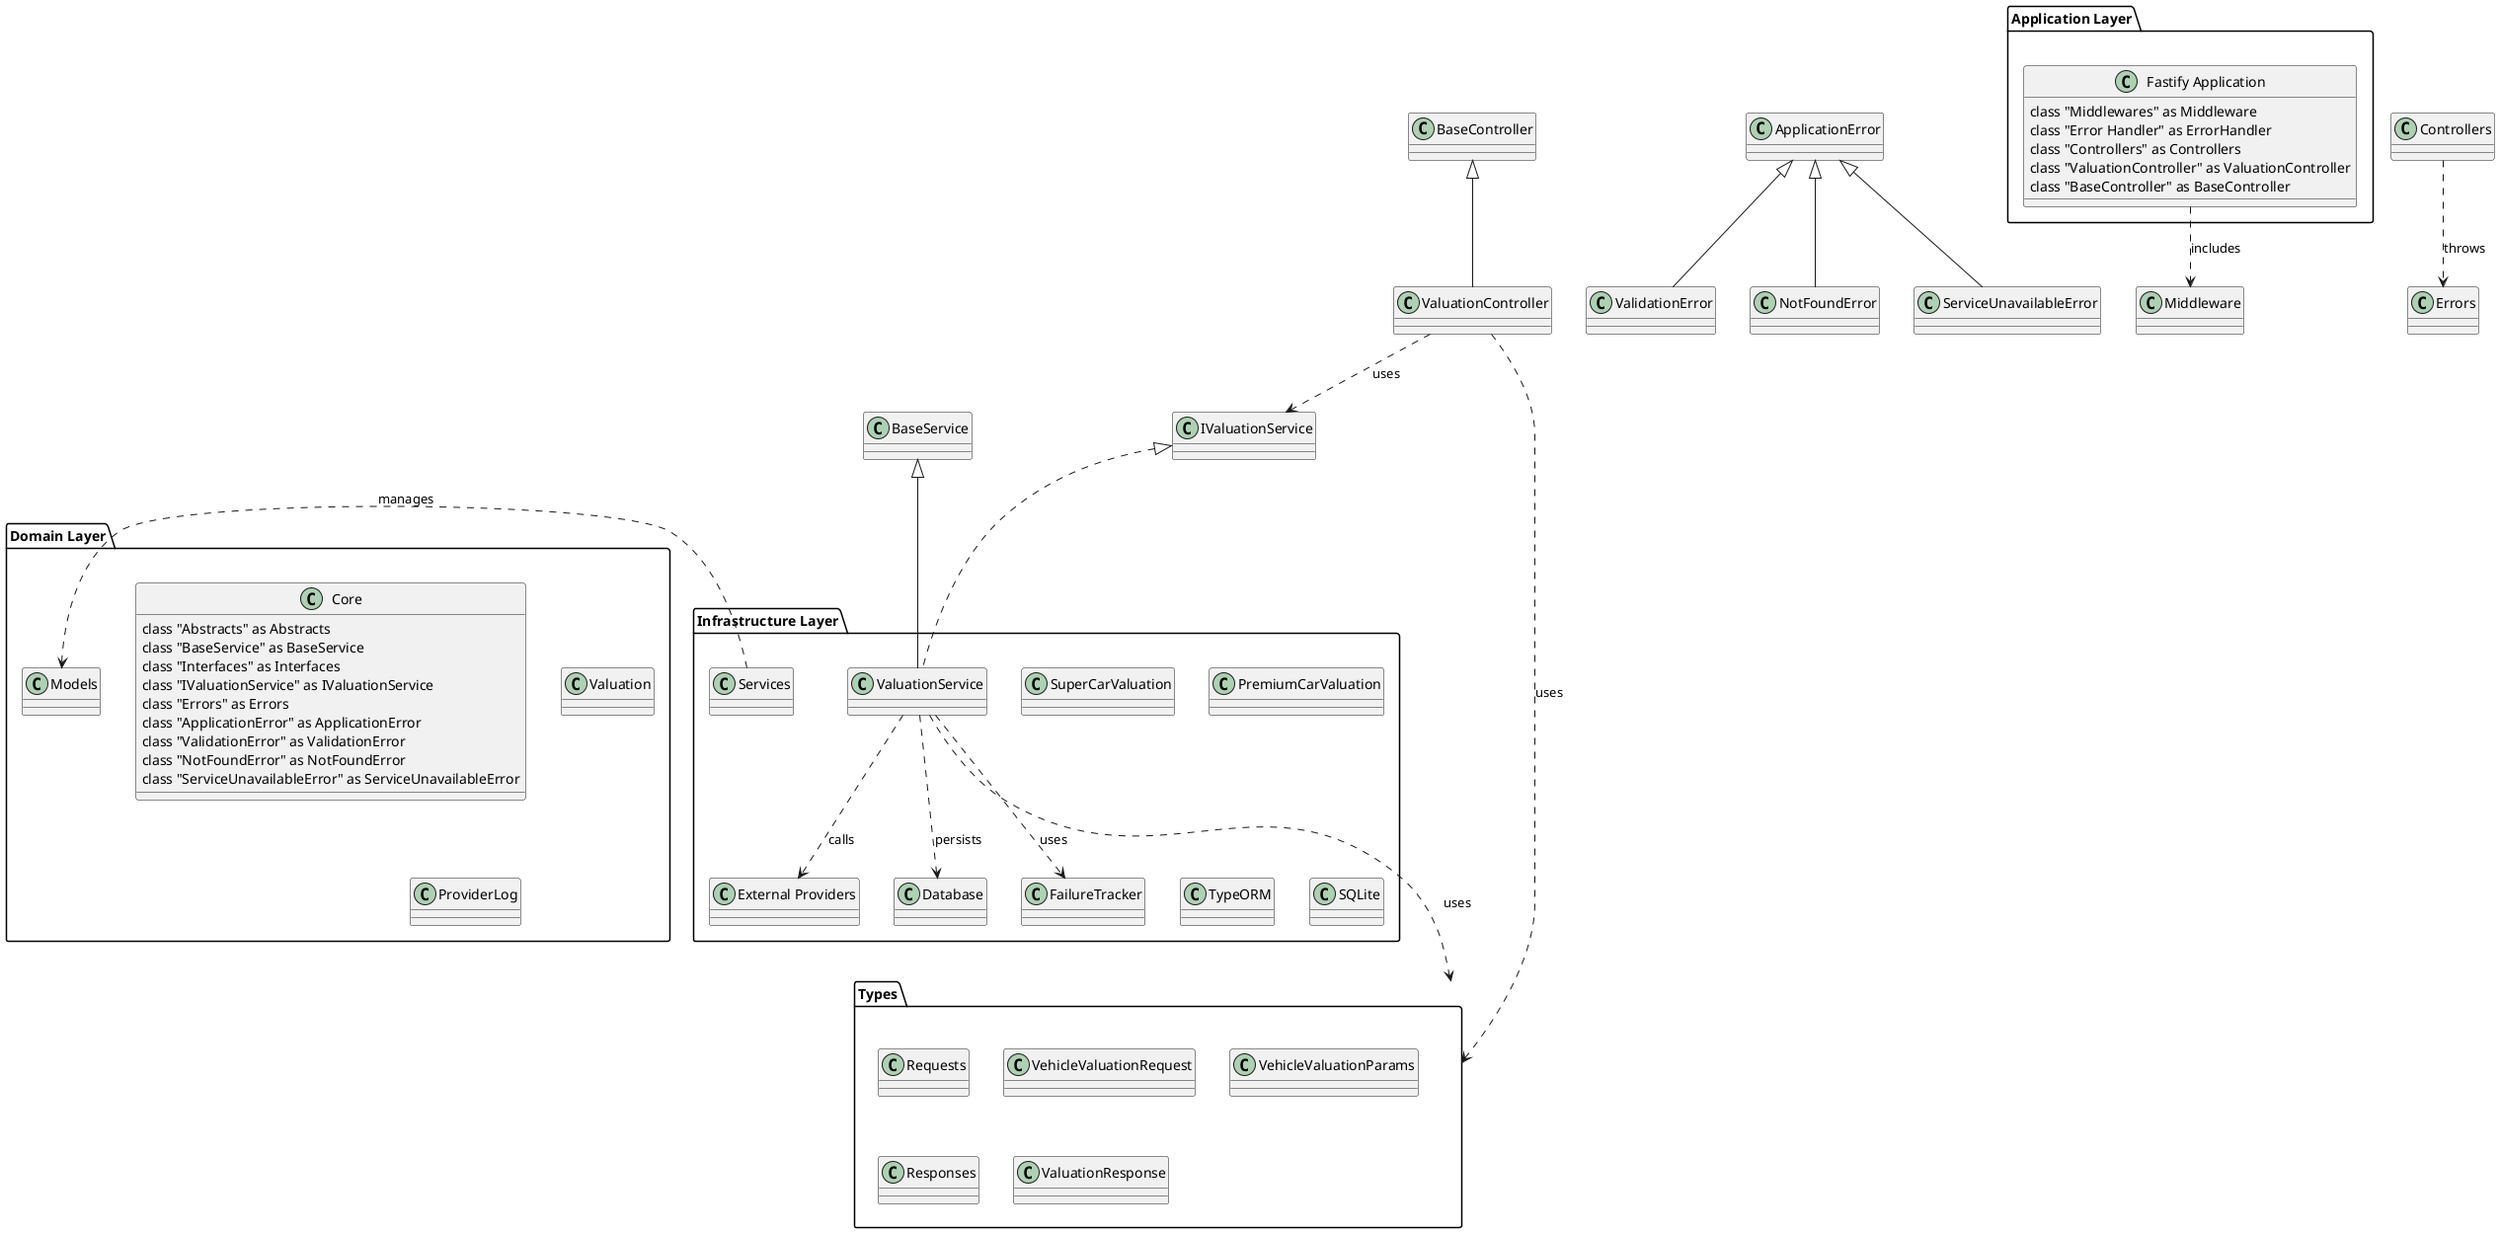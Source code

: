 @startuml Architecture Diagram

' Define rectangle shape
!define RECTANGLE class

' Application Layer
package "Application Layer" {
    RECTANGLE "Fastify Application" as App {
        RECTANGLE "Middlewares" as Middleware
        RECTANGLE "Error Handler" as ErrorHandler
        RECTANGLE "Controllers" as Controllers
        RECTANGLE "ValuationController" as ValuationController
        RECTANGLE "BaseController" as BaseController
    }
}

' Domain Layer
package "Domain Layer" {
    RECTANGLE "Core" as Core {
        RECTANGLE "Abstracts" as Abstracts
        RECTANGLE "BaseService" as BaseService
        RECTANGLE "Interfaces" as Interfaces
        RECTANGLE "IValuationService" as IValuationService
        RECTANGLE "Errors" as Errors
        RECTANGLE "ApplicationError" as ApplicationError
        RECTANGLE "ValidationError" as ValidationError
        RECTANGLE "NotFoundError" as NotFoundError
        RECTANGLE "ServiceUnavailableError" as ServiceUnavailableError
    }
    
    RECTANGLE "Models" as Models
    RECTANGLE "Valuation" as Valuation
    RECTANGLE "ProviderLog" as ProviderLog
}

' Infrastructure Layer
package "Infrastructure Layer" {
    RECTANGLE "Services" as Services
    RECTANGLE "ValuationService" as ValuationService
    RECTANGLE "FailureTracker" as FailureTracker
    
    RECTANGLE "External Providers" as ExternalProviders
    RECTANGLE "SuperCarValuation" as SuperCarValuation
    RECTANGLE "PremiumCarValuation" as PremiumCarValuation
    
    RECTANGLE "Database" as Database
    RECTANGLE "TypeORM" as TypeORM
    RECTANGLE "SQLite" as SQLite
}

' Types Layer
package "Types" {
    RECTANGLE "Requests" as Requests
    RECTANGLE "VehicleValuationRequest" as VehicleValuationRequest
    RECTANGLE "VehicleValuationParams" as VehicleValuationParams
    
    RECTANGLE "Responses" as Responses
    RECTANGLE "ValuationResponse" as ValuationResponse
}

' Relationships
BaseController <|-- ValuationController
BaseService <|-- ValuationService
IValuationService <|.. ValuationService
ApplicationError <|-- ValidationError
ApplicationError <|-- NotFoundError
ApplicationError <|-- ServiceUnavailableError

ValuationController ..> IValuationService : uses
ValuationService ..> ExternalProviders : calls
ValuationService ..> Database : persists
ValuationService ..> FailureTracker : uses
App ..> Middleware : includes
Controllers ..> Errors : throws
Services ..> Models : manages
ValuationController ..> Types : uses
ValuationService ..> Types : uses

@enduml 